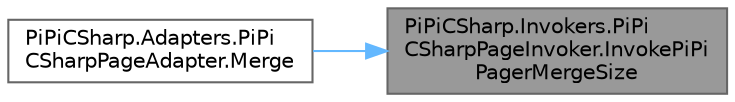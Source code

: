 digraph "PiPiCSharp.Invokers.PiPiCSharpPageInvoker.InvokePiPiPagerMergeSize"
{
 // LATEX_PDF_SIZE
  bgcolor="transparent";
  edge [fontname=Helvetica,fontsize=10,labelfontname=Helvetica,labelfontsize=10];
  node [fontname=Helvetica,fontsize=10,shape=box,height=0.2,width=0.4];
  rankdir="RL";
  Node1 [id="Node000001",label="PiPiCSharp.Invokers.PiPi\lCSharpPageInvoker.InvokePiPi\lPagerMergeSize",height=0.2,width=0.4,color="gray40", fillcolor="grey60", style="filled", fontcolor="black",tooltip="Invoke PiPiPageWrapper PiPiPagerMergeSize."];
  Node1 -> Node2 [id="edge1_Node000001_Node000002",dir="back",color="steelblue1",style="solid",tooltip=" "];
  Node2 [id="Node000002",label="PiPiCSharp.Adapters.PiPi\lCSharpPageAdapter.Merge",height=0.2,width=0.4,color="grey40", fillcolor="white", style="filled",URL="$class_pi_pi_c_sharp_1_1_adapters_1_1_pi_pi_c_sharp_page_adapter.html#abcfe79967d72d2ca54966a28c39f87d1",tooltip="Merge specific index PDF."];
}
